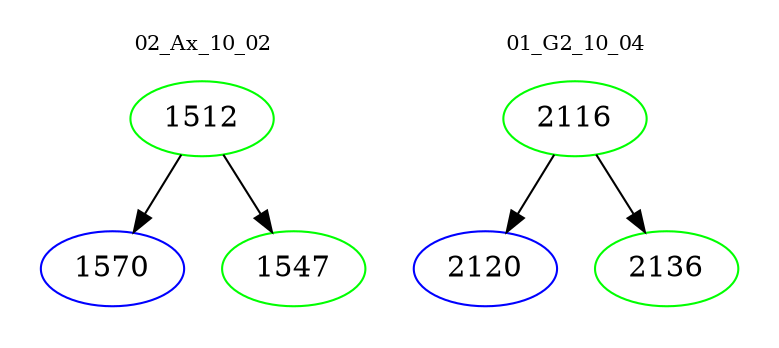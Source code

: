 digraph{
subgraph cluster_0 {
color = white
label = "02_Ax_10_02";
fontsize=10;
T0_1512 [label="1512", color="green"]
T0_1512 -> T0_1570 [color="black"]
T0_1570 [label="1570", color="blue"]
T0_1512 -> T0_1547 [color="black"]
T0_1547 [label="1547", color="green"]
}
subgraph cluster_1 {
color = white
label = "01_G2_10_04";
fontsize=10;
T1_2116 [label="2116", color="green"]
T1_2116 -> T1_2120 [color="black"]
T1_2120 [label="2120", color="blue"]
T1_2116 -> T1_2136 [color="black"]
T1_2136 [label="2136", color="green"]
}
}
